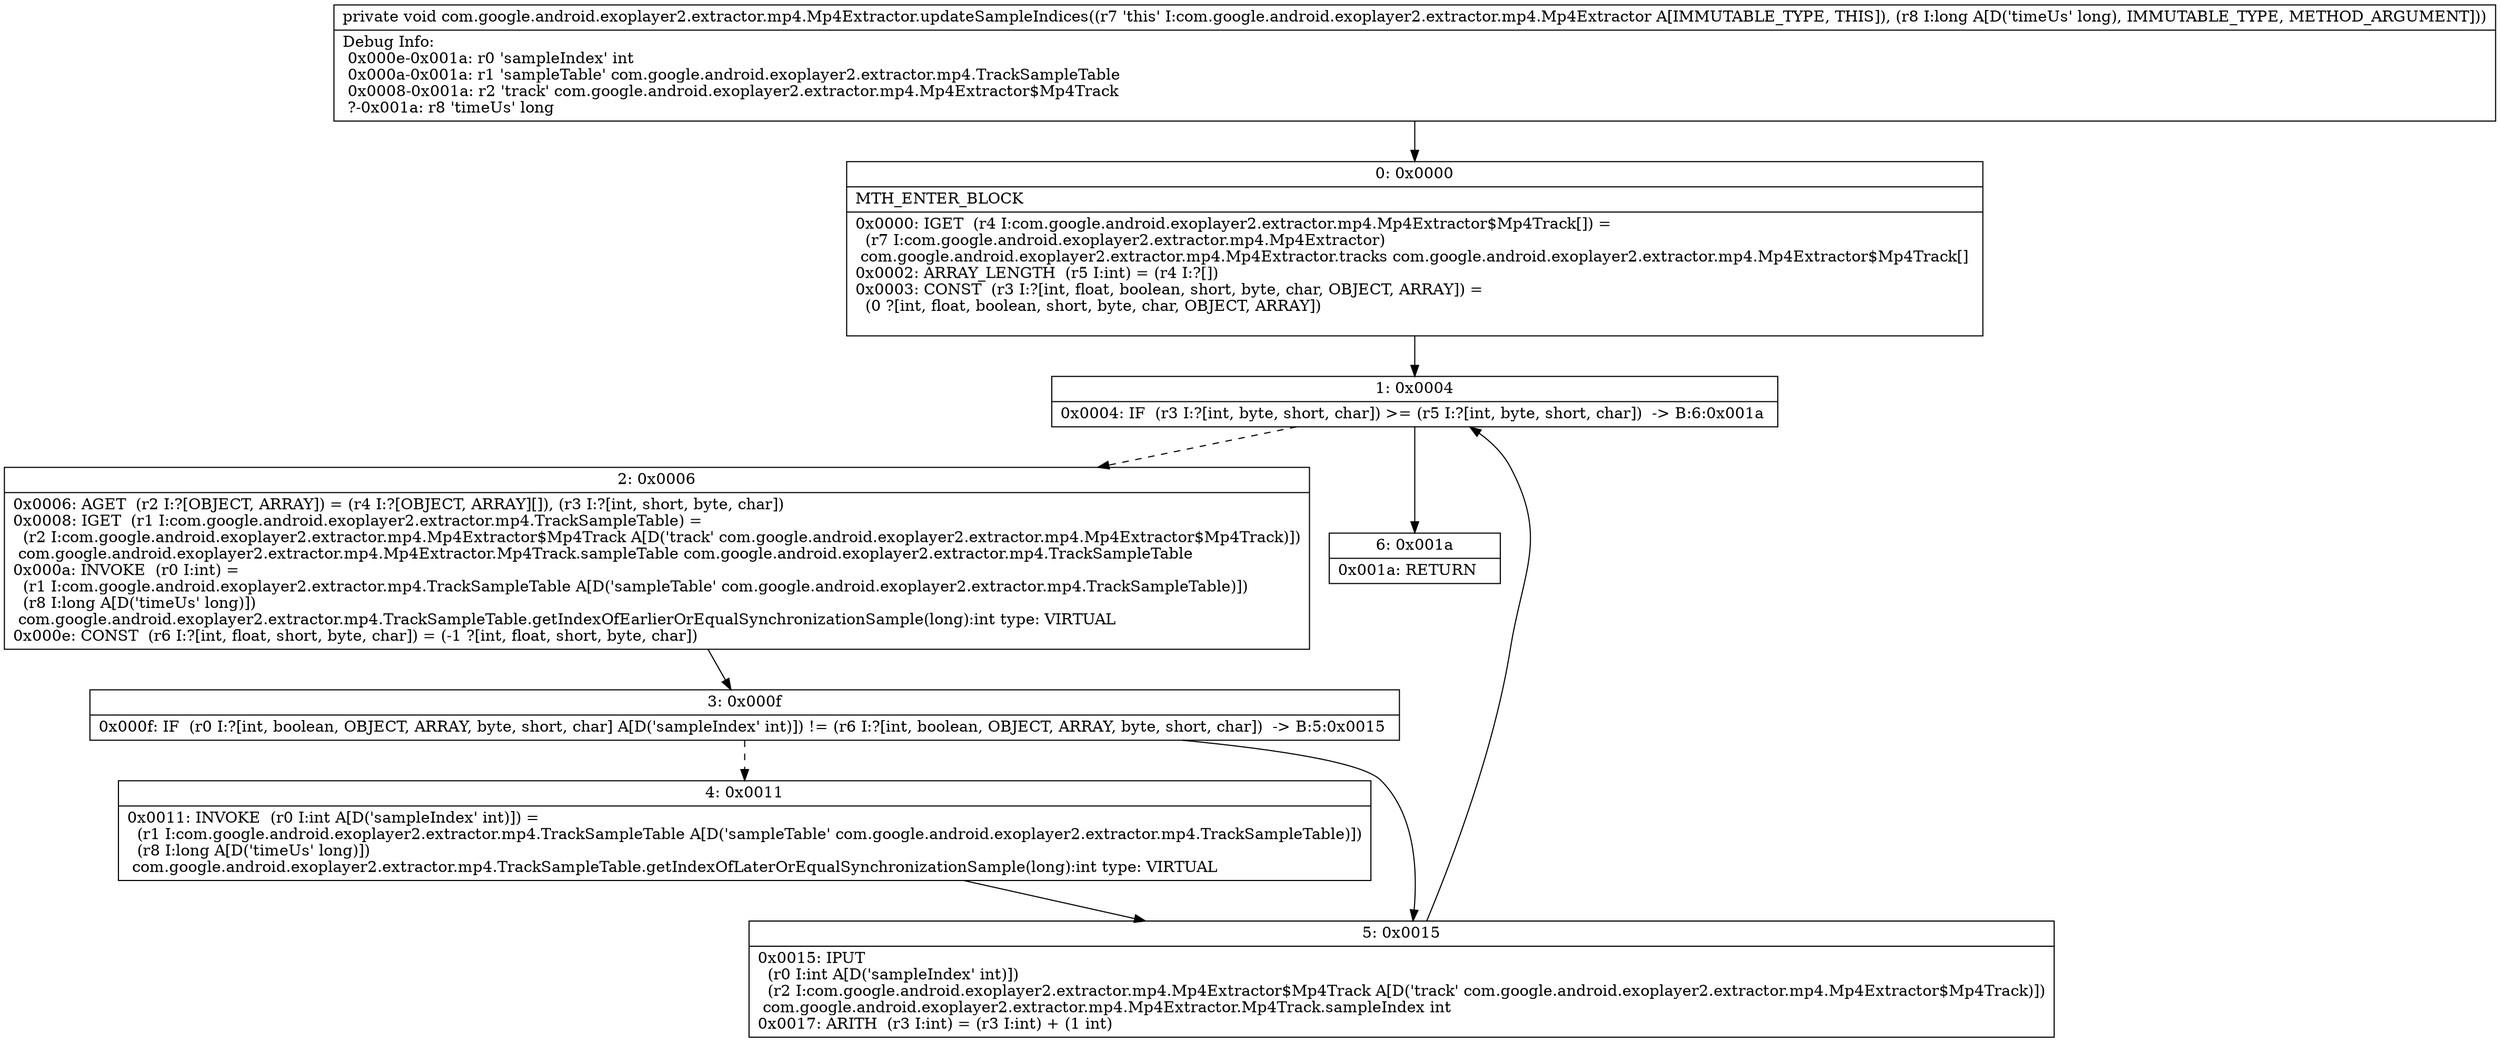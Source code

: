 digraph "CFG forcom.google.android.exoplayer2.extractor.mp4.Mp4Extractor.updateSampleIndices(J)V" {
Node_0 [shape=record,label="{0\:\ 0x0000|MTH_ENTER_BLOCK\l|0x0000: IGET  (r4 I:com.google.android.exoplayer2.extractor.mp4.Mp4Extractor$Mp4Track[]) = \l  (r7 I:com.google.android.exoplayer2.extractor.mp4.Mp4Extractor)\l com.google.android.exoplayer2.extractor.mp4.Mp4Extractor.tracks com.google.android.exoplayer2.extractor.mp4.Mp4Extractor$Mp4Track[] \l0x0002: ARRAY_LENGTH  (r5 I:int) = (r4 I:?[]) \l0x0003: CONST  (r3 I:?[int, float, boolean, short, byte, char, OBJECT, ARRAY]) = \l  (0 ?[int, float, boolean, short, byte, char, OBJECT, ARRAY])\l \l}"];
Node_1 [shape=record,label="{1\:\ 0x0004|0x0004: IF  (r3 I:?[int, byte, short, char]) \>= (r5 I:?[int, byte, short, char])  \-\> B:6:0x001a \l}"];
Node_2 [shape=record,label="{2\:\ 0x0006|0x0006: AGET  (r2 I:?[OBJECT, ARRAY]) = (r4 I:?[OBJECT, ARRAY][]), (r3 I:?[int, short, byte, char]) \l0x0008: IGET  (r1 I:com.google.android.exoplayer2.extractor.mp4.TrackSampleTable) = \l  (r2 I:com.google.android.exoplayer2.extractor.mp4.Mp4Extractor$Mp4Track A[D('track' com.google.android.exoplayer2.extractor.mp4.Mp4Extractor$Mp4Track)])\l com.google.android.exoplayer2.extractor.mp4.Mp4Extractor.Mp4Track.sampleTable com.google.android.exoplayer2.extractor.mp4.TrackSampleTable \l0x000a: INVOKE  (r0 I:int) = \l  (r1 I:com.google.android.exoplayer2.extractor.mp4.TrackSampleTable A[D('sampleTable' com.google.android.exoplayer2.extractor.mp4.TrackSampleTable)])\l  (r8 I:long A[D('timeUs' long)])\l com.google.android.exoplayer2.extractor.mp4.TrackSampleTable.getIndexOfEarlierOrEqualSynchronizationSample(long):int type: VIRTUAL \l0x000e: CONST  (r6 I:?[int, float, short, byte, char]) = (\-1 ?[int, float, short, byte, char]) \l}"];
Node_3 [shape=record,label="{3\:\ 0x000f|0x000f: IF  (r0 I:?[int, boolean, OBJECT, ARRAY, byte, short, char] A[D('sampleIndex' int)]) != (r6 I:?[int, boolean, OBJECT, ARRAY, byte, short, char])  \-\> B:5:0x0015 \l}"];
Node_4 [shape=record,label="{4\:\ 0x0011|0x0011: INVOKE  (r0 I:int A[D('sampleIndex' int)]) = \l  (r1 I:com.google.android.exoplayer2.extractor.mp4.TrackSampleTable A[D('sampleTable' com.google.android.exoplayer2.extractor.mp4.TrackSampleTable)])\l  (r8 I:long A[D('timeUs' long)])\l com.google.android.exoplayer2.extractor.mp4.TrackSampleTable.getIndexOfLaterOrEqualSynchronizationSample(long):int type: VIRTUAL \l}"];
Node_5 [shape=record,label="{5\:\ 0x0015|0x0015: IPUT  \l  (r0 I:int A[D('sampleIndex' int)])\l  (r2 I:com.google.android.exoplayer2.extractor.mp4.Mp4Extractor$Mp4Track A[D('track' com.google.android.exoplayer2.extractor.mp4.Mp4Extractor$Mp4Track)])\l com.google.android.exoplayer2.extractor.mp4.Mp4Extractor.Mp4Track.sampleIndex int \l0x0017: ARITH  (r3 I:int) = (r3 I:int) + (1 int) \l}"];
Node_6 [shape=record,label="{6\:\ 0x001a|0x001a: RETURN   \l}"];
MethodNode[shape=record,label="{private void com.google.android.exoplayer2.extractor.mp4.Mp4Extractor.updateSampleIndices((r7 'this' I:com.google.android.exoplayer2.extractor.mp4.Mp4Extractor A[IMMUTABLE_TYPE, THIS]), (r8 I:long A[D('timeUs' long), IMMUTABLE_TYPE, METHOD_ARGUMENT]))  | Debug Info:\l  0x000e\-0x001a: r0 'sampleIndex' int\l  0x000a\-0x001a: r1 'sampleTable' com.google.android.exoplayer2.extractor.mp4.TrackSampleTable\l  0x0008\-0x001a: r2 'track' com.google.android.exoplayer2.extractor.mp4.Mp4Extractor$Mp4Track\l  ?\-0x001a: r8 'timeUs' long\l}"];
MethodNode -> Node_0;
Node_0 -> Node_1;
Node_1 -> Node_2[style=dashed];
Node_1 -> Node_6;
Node_2 -> Node_3;
Node_3 -> Node_4[style=dashed];
Node_3 -> Node_5;
Node_4 -> Node_5;
Node_5 -> Node_1;
}

